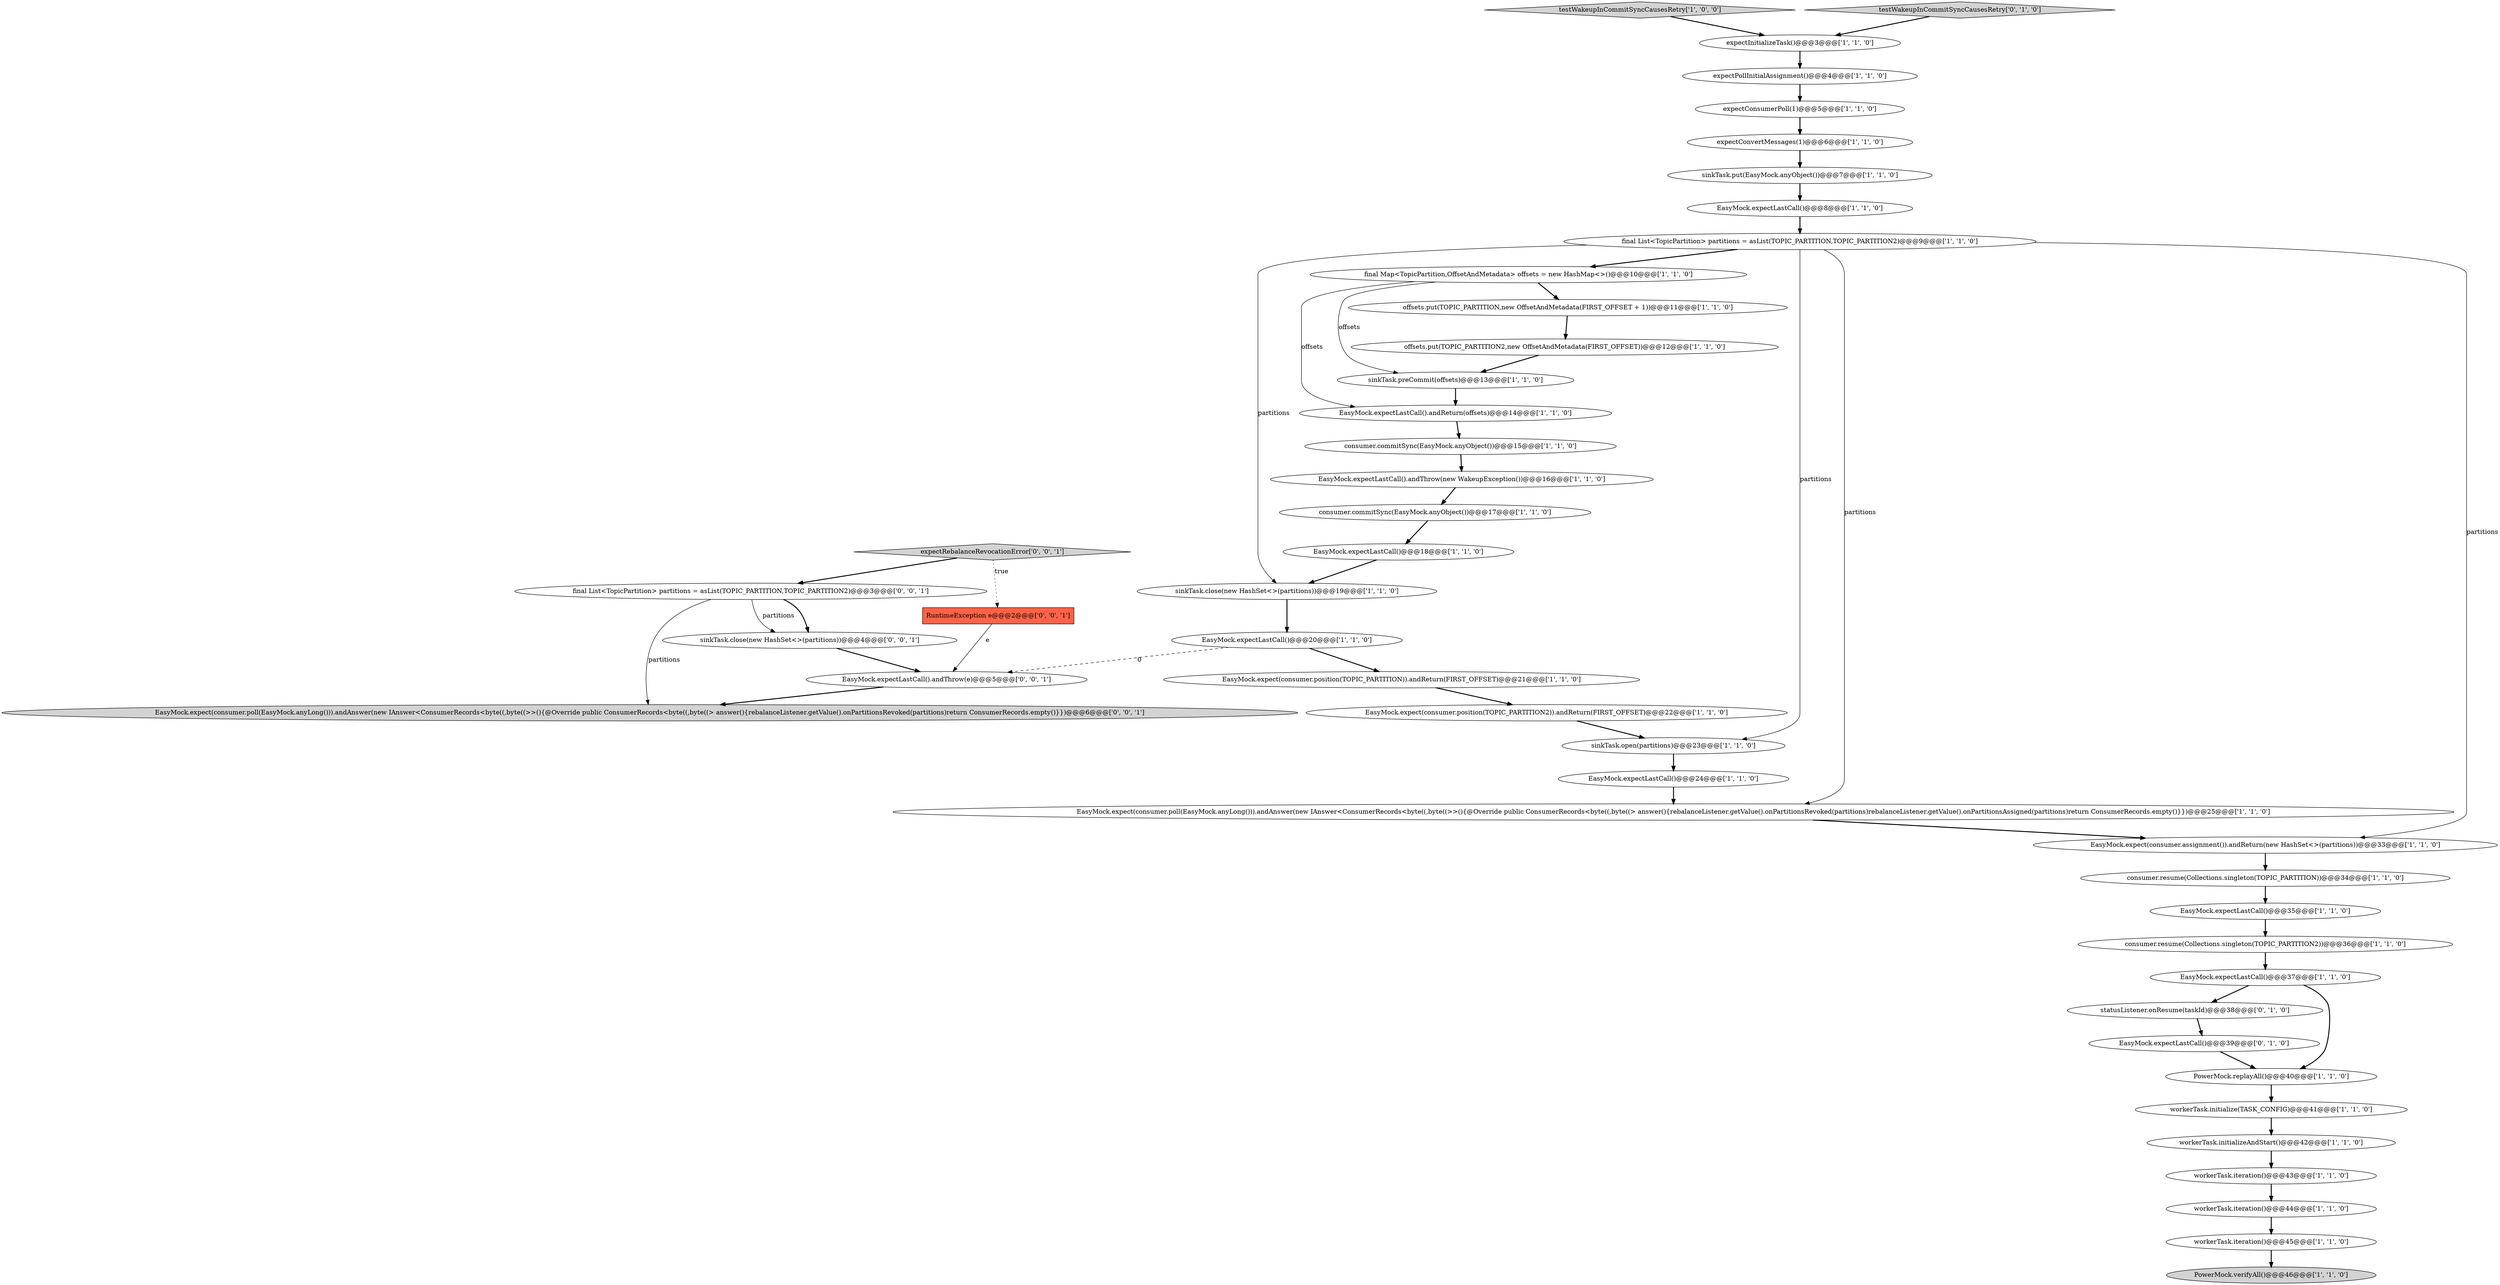 digraph {
30 [style = filled, label = "EasyMock.expectLastCall().andReturn(offsets)@@@14@@@['1', '1', '0']", fillcolor = white, shape = ellipse image = "AAA0AAABBB1BBB"];
31 [style = filled, label = "final List<TopicPartition> partitions = asList(TOPIC_PARTITION,TOPIC_PARTITION2)@@@9@@@['1', '1', '0']", fillcolor = white, shape = ellipse image = "AAA0AAABBB1BBB"];
27 [style = filled, label = "testWakeupInCommitSyncCausesRetry['1', '0', '0']", fillcolor = lightgray, shape = diamond image = "AAA0AAABBB1BBB"];
41 [style = filled, label = "RuntimeException e@@@2@@@['0', '0', '1']", fillcolor = tomato, shape = box image = "AAA0AAABBB3BBB"];
8 [style = filled, label = "EasyMock.expectLastCall()@@@8@@@['1', '1', '0']", fillcolor = white, shape = ellipse image = "AAA0AAABBB1BBB"];
16 [style = filled, label = "workerTask.initialize(TASK_CONFIG)@@@41@@@['1', '1', '0']", fillcolor = white, shape = ellipse image = "AAA0AAABBB1BBB"];
23 [style = filled, label = "EasyMock.expectLastCall()@@@20@@@['1', '1', '0']", fillcolor = white, shape = ellipse image = "AAA0AAABBB1BBB"];
25 [style = filled, label = "EasyMock.expectLastCall()@@@37@@@['1', '1', '0']", fillcolor = white, shape = ellipse image = "AAA0AAABBB1BBB"];
17 [style = filled, label = "EasyMock.expectLastCall()@@@18@@@['1', '1', '0']", fillcolor = white, shape = ellipse image = "AAA0AAABBB1BBB"];
38 [style = filled, label = "EasyMock.expectLastCall()@@@39@@@['0', '1', '0']", fillcolor = white, shape = ellipse image = "AAA1AAABBB2BBB"];
40 [style = filled, label = "EasyMock.expectLastCall().andThrow(e)@@@5@@@['0', '0', '1']", fillcolor = white, shape = ellipse image = "AAA0AAABBB3BBB"];
1 [style = filled, label = "expectInitializeTask()@@@3@@@['1', '1', '0']", fillcolor = white, shape = ellipse image = "AAA0AAABBB1BBB"];
29 [style = filled, label = "sinkTask.open(partitions)@@@23@@@['1', '1', '0']", fillcolor = white, shape = ellipse image = "AAA0AAABBB1BBB"];
13 [style = filled, label = "EasyMock.expectLastCall()@@@24@@@['1', '1', '0']", fillcolor = white, shape = ellipse image = "AAA0AAABBB1BBB"];
26 [style = filled, label = "workerTask.iteration()@@@44@@@['1', '1', '0']", fillcolor = white, shape = ellipse image = "AAA0AAABBB1BBB"];
33 [style = filled, label = "EasyMock.expectLastCall().andThrow(new WakeupException())@@@16@@@['1', '1', '0']", fillcolor = white, shape = ellipse image = "AAA0AAABBB1BBB"];
42 [style = filled, label = "sinkTask.close(new HashSet<>(partitions))@@@4@@@['0', '0', '1']", fillcolor = white, shape = ellipse image = "AAA0AAABBB3BBB"];
5 [style = filled, label = "sinkTask.close(new HashSet<>(partitions))@@@19@@@['1', '1', '0']", fillcolor = white, shape = ellipse image = "AAA0AAABBB1BBB"];
11 [style = filled, label = "final Map<TopicPartition,OffsetAndMetadata> offsets = new HashMap<>()@@@10@@@['1', '1', '0']", fillcolor = white, shape = ellipse image = "AAA0AAABBB1BBB"];
7 [style = filled, label = "sinkTask.preCommit(offsets)@@@13@@@['1', '1', '0']", fillcolor = white, shape = ellipse image = "AAA0AAABBB1BBB"];
21 [style = filled, label = "expectConvertMessages(1)@@@6@@@['1', '1', '0']", fillcolor = white, shape = ellipse image = "AAA0AAABBB1BBB"];
6 [style = filled, label = "expectConsumerPoll(1)@@@5@@@['1', '1', '0']", fillcolor = white, shape = ellipse image = "AAA0AAABBB1BBB"];
22 [style = filled, label = "consumer.commitSync(EasyMock.anyObject())@@@15@@@['1', '1', '0']", fillcolor = white, shape = ellipse image = "AAA0AAABBB1BBB"];
37 [style = filled, label = "statusListener.onResume(taskId)@@@38@@@['0', '1', '0']", fillcolor = white, shape = ellipse image = "AAA1AAABBB2BBB"];
35 [style = filled, label = "PowerMock.replayAll()@@@40@@@['1', '1', '0']", fillcolor = white, shape = ellipse image = "AAA0AAABBB1BBB"];
34 [style = filled, label = "offsets.put(TOPIC_PARTITION2,new OffsetAndMetadata(FIRST_OFFSET))@@@12@@@['1', '1', '0']", fillcolor = white, shape = ellipse image = "AAA0AAABBB1BBB"];
32 [style = filled, label = "consumer.commitSync(EasyMock.anyObject())@@@17@@@['1', '1', '0']", fillcolor = white, shape = ellipse image = "AAA0AAABBB1BBB"];
0 [style = filled, label = "workerTask.iteration()@@@45@@@['1', '1', '0']", fillcolor = white, shape = ellipse image = "AAA0AAABBB1BBB"];
24 [style = filled, label = "sinkTask.put(EasyMock.anyObject())@@@7@@@['1', '1', '0']", fillcolor = white, shape = ellipse image = "AAA0AAABBB1BBB"];
43 [style = filled, label = "expectRebalanceRevocationError['0', '0', '1']", fillcolor = lightgray, shape = diamond image = "AAA0AAABBB3BBB"];
3 [style = filled, label = "consumer.resume(Collections.singleton(TOPIC_PARTITION))@@@34@@@['1', '1', '0']", fillcolor = white, shape = ellipse image = "AAA0AAABBB1BBB"];
18 [style = filled, label = "consumer.resume(Collections.singleton(TOPIC_PARTITION2))@@@36@@@['1', '1', '0']", fillcolor = white, shape = ellipse image = "AAA0AAABBB1BBB"];
9 [style = filled, label = "workerTask.iteration()@@@43@@@['1', '1', '0']", fillcolor = white, shape = ellipse image = "AAA0AAABBB1BBB"];
19 [style = filled, label = "EasyMock.expect(consumer.assignment()).andReturn(new HashSet<>(partitions))@@@33@@@['1', '1', '0']", fillcolor = white, shape = ellipse image = "AAA0AAABBB1BBB"];
12 [style = filled, label = "EasyMock.expectLastCall()@@@35@@@['1', '1', '0']", fillcolor = white, shape = ellipse image = "AAA0AAABBB1BBB"];
4 [style = filled, label = "workerTask.initializeAndStart()@@@42@@@['1', '1', '0']", fillcolor = white, shape = ellipse image = "AAA0AAABBB1BBB"];
15 [style = filled, label = "PowerMock.verifyAll()@@@46@@@['1', '1', '0']", fillcolor = lightgray, shape = ellipse image = "AAA0AAABBB1BBB"];
28 [style = filled, label = "offsets.put(TOPIC_PARTITION,new OffsetAndMetadata(FIRST_OFFSET + 1))@@@11@@@['1', '1', '0']", fillcolor = white, shape = ellipse image = "AAA0AAABBB1BBB"];
39 [style = filled, label = "final List<TopicPartition> partitions = asList(TOPIC_PARTITION,TOPIC_PARTITION2)@@@3@@@['0', '0', '1']", fillcolor = white, shape = ellipse image = "AAA0AAABBB3BBB"];
10 [style = filled, label = "EasyMock.expect(consumer.position(TOPIC_PARTITION2)).andReturn(FIRST_OFFSET)@@@22@@@['1', '1', '0']", fillcolor = white, shape = ellipse image = "AAA0AAABBB1BBB"];
20 [style = filled, label = "EasyMock.expect(consumer.poll(EasyMock.anyLong())).andAnswer(new IAnswer<ConsumerRecords<byte((,byte((>>(){@Override public ConsumerRecords<byte((,byte((> answer(){rebalanceListener.getValue().onPartitionsRevoked(partitions)rebalanceListener.getValue().onPartitionsAssigned(partitions)return ConsumerRecords.empty()}})@@@25@@@['1', '1', '0']", fillcolor = white, shape = ellipse image = "AAA0AAABBB1BBB"];
14 [style = filled, label = "expectPollInitialAssignment()@@@4@@@['1', '1', '0']", fillcolor = white, shape = ellipse image = "AAA0AAABBB1BBB"];
36 [style = filled, label = "testWakeupInCommitSyncCausesRetry['0', '1', '0']", fillcolor = lightgray, shape = diamond image = "AAA0AAABBB2BBB"];
44 [style = filled, label = "EasyMock.expect(consumer.poll(EasyMock.anyLong())).andAnswer(new IAnswer<ConsumerRecords<byte((,byte((>>(){@Override public ConsumerRecords<byte((,byte((> answer(){rebalanceListener.getValue().onPartitionsRevoked(partitions)return ConsumerRecords.empty()}})@@@6@@@['0', '0', '1']", fillcolor = lightgray, shape = ellipse image = "AAA0AAABBB3BBB"];
2 [style = filled, label = "EasyMock.expect(consumer.position(TOPIC_PARTITION)).andReturn(FIRST_OFFSET)@@@21@@@['1', '1', '0']", fillcolor = white, shape = ellipse image = "AAA0AAABBB1BBB"];
19->3 [style = bold, label=""];
23->2 [style = bold, label=""];
29->13 [style = bold, label=""];
43->41 [style = dotted, label="true"];
31->11 [style = bold, label=""];
16->4 [style = bold, label=""];
34->7 [style = bold, label=""];
22->33 [style = bold, label=""];
18->25 [style = bold, label=""];
30->22 [style = bold, label=""];
39->42 [style = bold, label=""];
2->10 [style = bold, label=""];
33->32 [style = bold, label=""];
21->24 [style = bold, label=""];
8->31 [style = bold, label=""];
10->29 [style = bold, label=""];
1->14 [style = bold, label=""];
35->16 [style = bold, label=""];
31->19 [style = solid, label="partitions"];
43->39 [style = bold, label=""];
20->19 [style = bold, label=""];
6->21 [style = bold, label=""];
40->44 [style = bold, label=""];
31->20 [style = solid, label="partitions"];
39->44 [style = solid, label="partitions"];
37->38 [style = bold, label=""];
11->7 [style = solid, label="offsets"];
0->15 [style = bold, label=""];
41->40 [style = solid, label="e"];
28->34 [style = bold, label=""];
27->1 [style = bold, label=""];
32->17 [style = bold, label=""];
5->23 [style = bold, label=""];
3->12 [style = bold, label=""];
25->35 [style = bold, label=""];
4->9 [style = bold, label=""];
42->40 [style = bold, label=""];
12->18 [style = bold, label=""];
36->1 [style = bold, label=""];
11->30 [style = solid, label="offsets"];
14->6 [style = bold, label=""];
38->35 [style = bold, label=""];
23->40 [style = dashed, label="0"];
31->29 [style = solid, label="partitions"];
9->26 [style = bold, label=""];
13->20 [style = bold, label=""];
31->5 [style = solid, label="partitions"];
24->8 [style = bold, label=""];
25->37 [style = bold, label=""];
11->28 [style = bold, label=""];
39->42 [style = solid, label="partitions"];
17->5 [style = bold, label=""];
26->0 [style = bold, label=""];
7->30 [style = bold, label=""];
}
